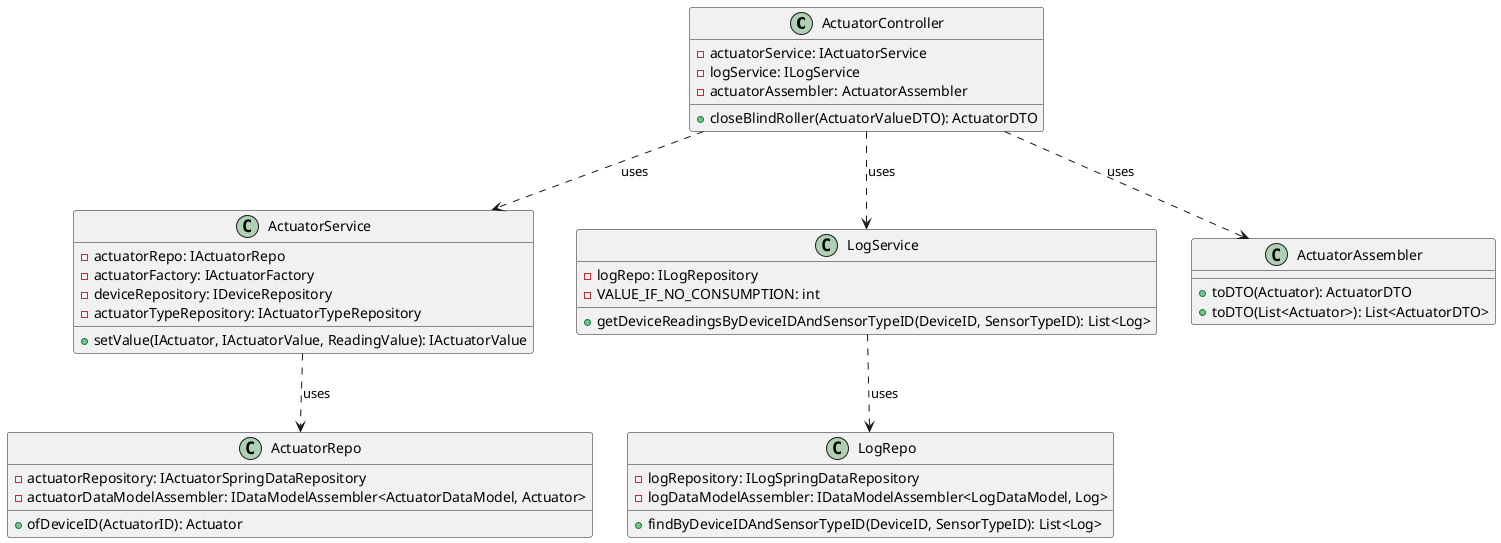 @startuml

class ActuatorController{
    -actuatorService: IActuatorService
    -logService: ILogService
    -actuatorAssembler: ActuatorAssembler
    +closeBlindRoller(ActuatorValueDTO): ActuatorDTO
}

class ActuatorService{
    -actuatorRepo: IActuatorRepo
    -actuatorFactory: IActuatorFactory
    -deviceRepository: IDeviceRepository
    -actuatorTypeRepository: IActuatorTypeRepository
    +setValue(IActuator, IActuatorValue, ReadingValue): IActuatorValue
}

class LogService{
    -logRepo: ILogRepository
    -VALUE_IF_NO_CONSUMPTION: int
    +getDeviceReadingsByDeviceIDAndSensorTypeID(DeviceID, SensorTypeID): List<Log>
}

class ActuatorRepo{
    -actuatorRepository: IActuatorSpringDataRepository
    -actuatorDataModelAssembler: IDataModelAssembler<ActuatorDataModel, Actuator>
    +ofDeviceID(ActuatorID): Actuator
}

class LogRepo {
    - logRepository: ILogSpringDataRepository
    - logDataModelAssembler: IDataModelAssembler<LogDataModel, Log>
    + findByDeviceIDAndSensorTypeID(DeviceID, SensorTypeID): List<Log>
}

class ActuatorAssembler {
    +toDTO(Actuator): ActuatorDTO
    +toDTO(List<Actuator>): List<ActuatorDTO>
}

ActuatorController ..> ActuatorService : uses
ActuatorController ..> ActuatorAssembler : uses
ActuatorController ..> LogService : uses

ActuatorService ..> ActuatorRepo : uses

LogService ..> LogRepo : uses

@enduml